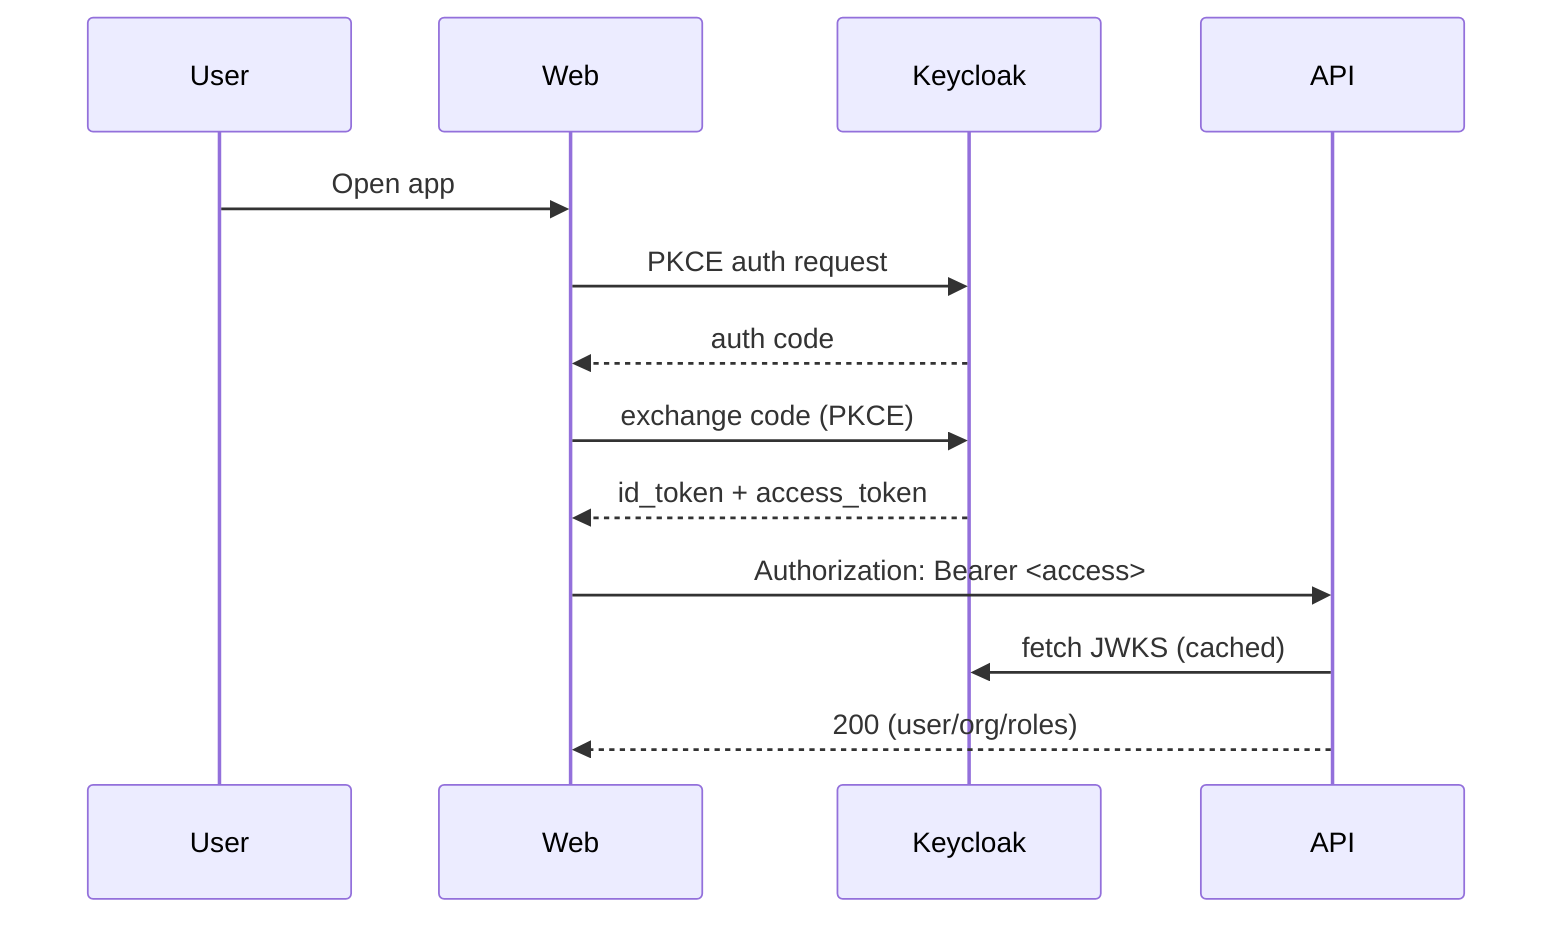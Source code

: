 sequenceDiagram
  participant User
  participant Web
  participant Keycloak
  participant API

  User->>Web: Open app
  Web->>Keycloak: PKCE auth request
  Keycloak-->>Web: auth code
  Web->>Keycloak: exchange code (PKCE)
  Keycloak-->>Web: id_token + access_token
  Web->>API: Authorization: Bearer <access>
  API->>Keycloak: fetch JWKS (cached)
  API-->>Web: 200 (user/org/roles)